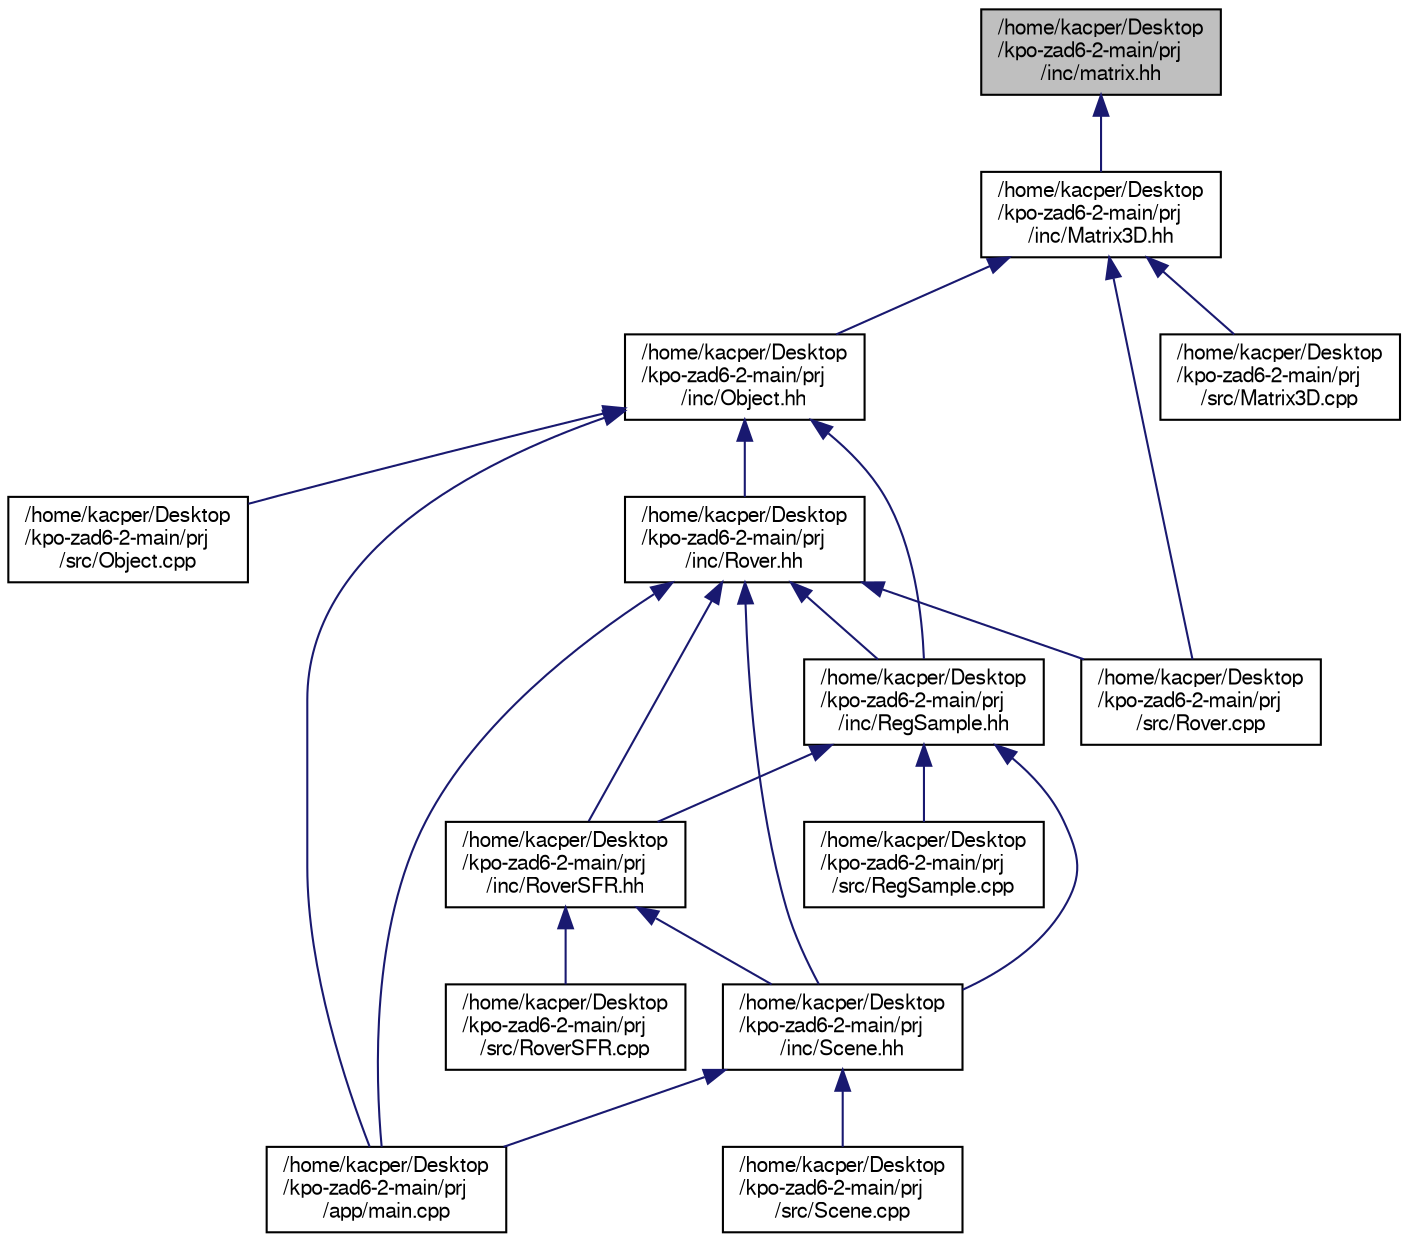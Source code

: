 digraph "/home/kacper/Desktop/kpo-zad6-2-main/prj/inc/matrix.hh"
{
 // LATEX_PDF_SIZE
  edge [fontname="FreeSans",fontsize="10",labelfontname="FreeSans",labelfontsize="10"];
  node [fontname="FreeSans",fontsize="10",shape=record];
  Node1 [label="/home/kacper/Desktop\l/kpo-zad6-2-main/prj\l/inc/matrix.hh",height=0.2,width=0.4,color="black", fillcolor="grey75", style="filled", fontcolor="black",tooltip="Plik z szablonem tMatrix."];
  Node1 -> Node2 [dir="back",color="midnightblue",fontsize="10",style="solid",fontname="FreeSans"];
  Node2 [label="/home/kacper/Desktop\l/kpo-zad6-2-main/prj\l/inc/Matrix3D.hh",height=0.2,width=0.4,color="black", fillcolor="white", style="filled",URL="$a00044.html",tooltip="Instancja macierzy Matrix3D."];
  Node2 -> Node3 [dir="back",color="midnightblue",fontsize="10",style="solid",fontname="FreeSans"];
  Node3 [label="/home/kacper/Desktop\l/kpo-zad6-2-main/prj\l/inc/Object.hh",height=0.2,width=0.4,color="black", fillcolor="white", style="filled",URL="$a00047.html",tooltip="Plik zawierajacy klase Object."];
  Node3 -> Node4 [dir="back",color="midnightblue",fontsize="10",style="solid",fontname="FreeSans"];
  Node4 [label="/home/kacper/Desktop\l/kpo-zad6-2-main/prj\l/app/main.cpp",height=0.2,width=0.4,color="black", fillcolor="white", style="filled",URL="$a00029.html",tooltip="Plik main."];
  Node3 -> Node5 [dir="back",color="midnightblue",fontsize="10",style="solid",fontname="FreeSans"];
  Node5 [label="/home/kacper/Desktop\l/kpo-zad6-2-main/prj\l/inc/RegSample.hh",height=0.2,width=0.4,color="black", fillcolor="white", style="filled",URL="$a00053.html",tooltip=" "];
  Node5 -> Node6 [dir="back",color="midnightblue",fontsize="10",style="solid",fontname="FreeSans"];
  Node6 [label="/home/kacper/Desktop\l/kpo-zad6-2-main/prj\l/inc/RoverSFR.hh",height=0.2,width=0.4,color="black", fillcolor="white", style="filled",URL="$a00059.html",tooltip=" "];
  Node6 -> Node7 [dir="back",color="midnightblue",fontsize="10",style="solid",fontname="FreeSans"];
  Node7 [label="/home/kacper/Desktop\l/kpo-zad6-2-main/prj\l/inc/Scene.hh",height=0.2,width=0.4,color="black", fillcolor="white", style="filled",URL="$a00062.html",tooltip="Plik naglowkowy sceny."];
  Node7 -> Node4 [dir="back",color="midnightblue",fontsize="10",style="solid",fontname="FreeSans"];
  Node7 -> Node8 [dir="back",color="midnightblue",fontsize="10",style="solid",fontname="FreeSans"];
  Node8 [label="/home/kacper/Desktop\l/kpo-zad6-2-main/prj\l/src/Scene.cpp",height=0.2,width=0.4,color="black", fillcolor="white", style="filled",URL="$a00092.html",tooltip=" "];
  Node6 -> Node9 [dir="back",color="midnightblue",fontsize="10",style="solid",fontname="FreeSans"];
  Node9 [label="/home/kacper/Desktop\l/kpo-zad6-2-main/prj\l/src/RoverSFR.cpp",height=0.2,width=0.4,color="black", fillcolor="white", style="filled",URL="$a00089.html",tooltip=" "];
  Node5 -> Node7 [dir="back",color="midnightblue",fontsize="10",style="solid",fontname="FreeSans"];
  Node5 -> Node10 [dir="back",color="midnightblue",fontsize="10",style="solid",fontname="FreeSans"];
  Node10 [label="/home/kacper/Desktop\l/kpo-zad6-2-main/prj\l/src/RegSample.cpp",height=0.2,width=0.4,color="black", fillcolor="white", style="filled",URL="$a00083.html",tooltip=" "];
  Node3 -> Node11 [dir="back",color="midnightblue",fontsize="10",style="solid",fontname="FreeSans"];
  Node11 [label="/home/kacper/Desktop\l/kpo-zad6-2-main/prj\l/inc/Rover.hh",height=0.2,width=0.4,color="black", fillcolor="white", style="filled",URL="$a00056.html",tooltip="Plik naglowkowy lazika."];
  Node11 -> Node4 [dir="back",color="midnightblue",fontsize="10",style="solid",fontname="FreeSans"];
  Node11 -> Node5 [dir="back",color="midnightblue",fontsize="10",style="solid",fontname="FreeSans"];
  Node11 -> Node6 [dir="back",color="midnightblue",fontsize="10",style="solid",fontname="FreeSans"];
  Node11 -> Node7 [dir="back",color="midnightblue",fontsize="10",style="solid",fontname="FreeSans"];
  Node11 -> Node12 [dir="back",color="midnightblue",fontsize="10",style="solid",fontname="FreeSans"];
  Node12 [label="/home/kacper/Desktop\l/kpo-zad6-2-main/prj\l/src/Rover.cpp",height=0.2,width=0.4,color="black", fillcolor="white", style="filled",URL="$a00086.html",tooltip=" "];
  Node3 -> Node13 [dir="back",color="midnightblue",fontsize="10",style="solid",fontname="FreeSans"];
  Node13 [label="/home/kacper/Desktop\l/kpo-zad6-2-main/prj\l/src/Object.cpp",height=0.2,width=0.4,color="black", fillcolor="white", style="filled",URL="$a00077.html",tooltip=" "];
  Node2 -> Node14 [dir="back",color="midnightblue",fontsize="10",style="solid",fontname="FreeSans"];
  Node14 [label="/home/kacper/Desktop\l/kpo-zad6-2-main/prj\l/src/Matrix3D.cpp",height=0.2,width=0.4,color="black", fillcolor="white", style="filled",URL="$a00074.html",tooltip=" "];
  Node2 -> Node12 [dir="back",color="midnightblue",fontsize="10",style="solid",fontname="FreeSans"];
}
